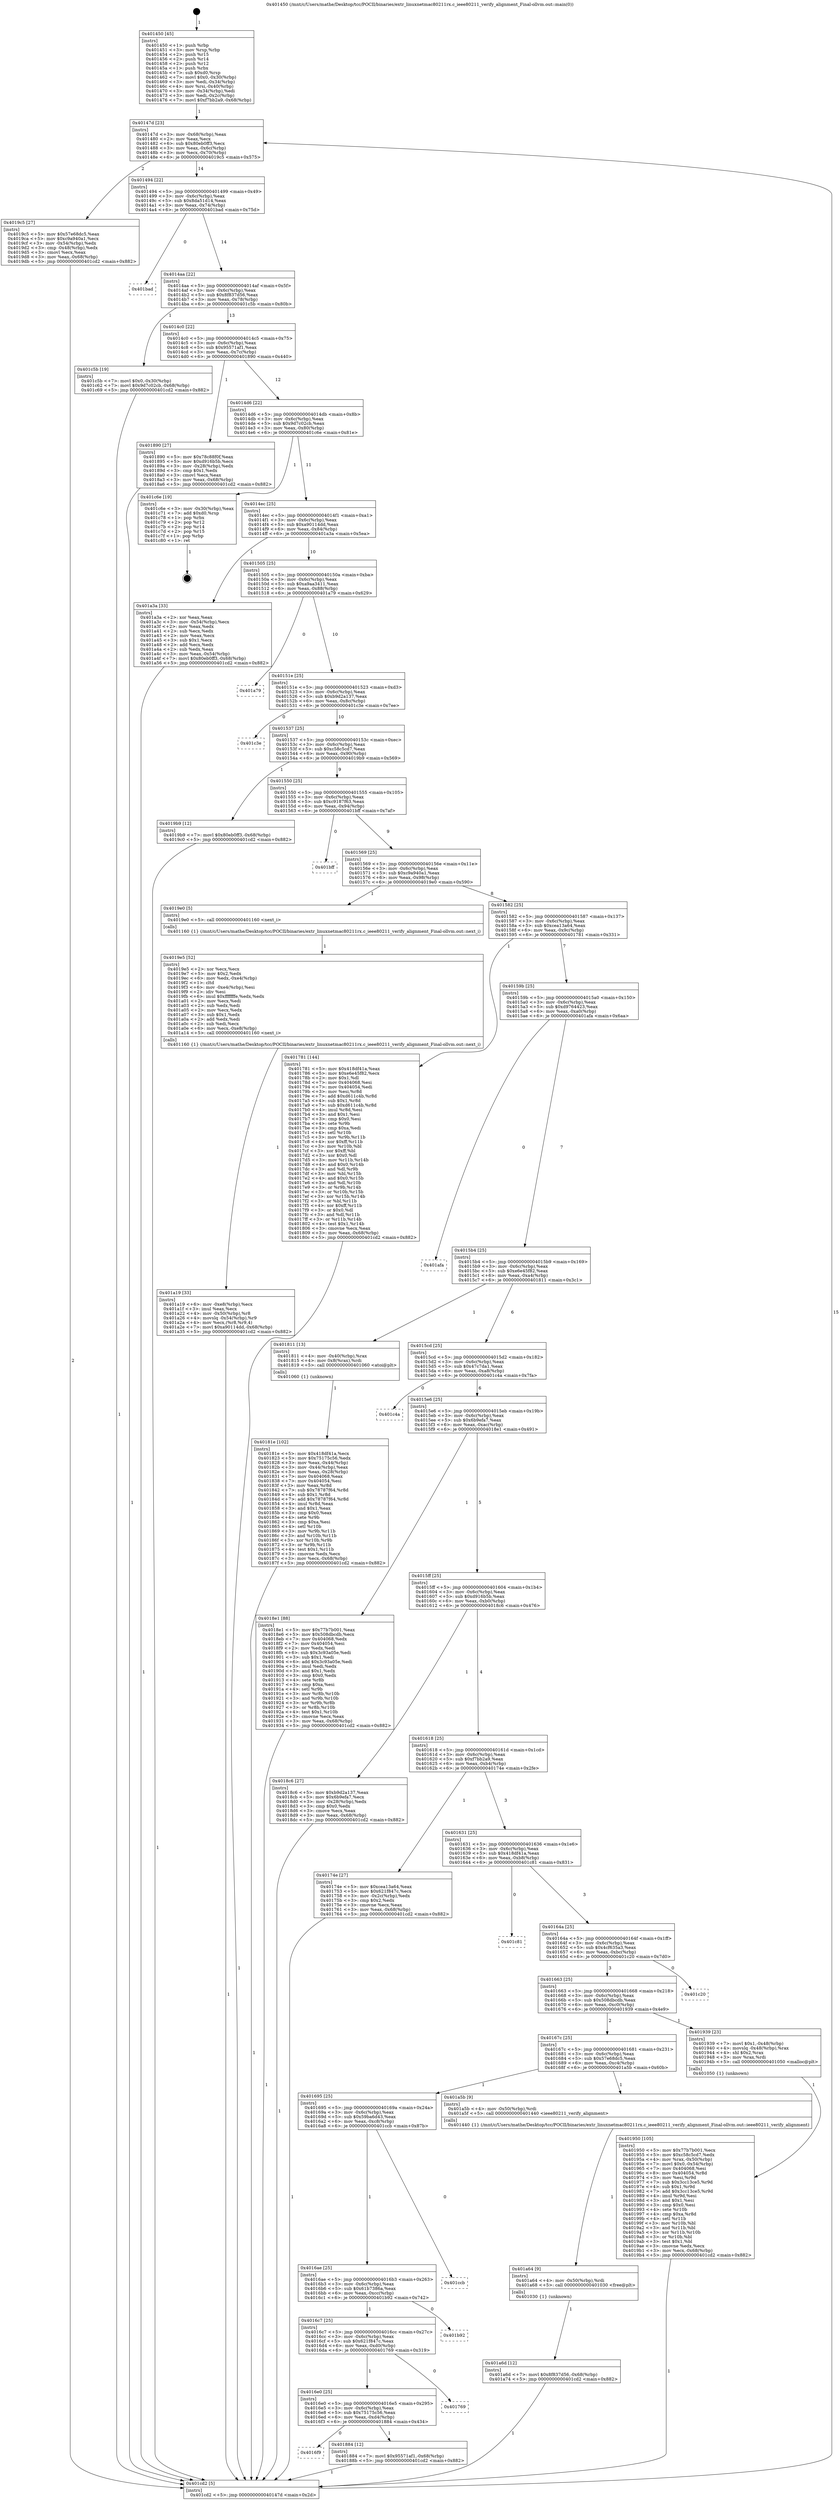 digraph "0x401450" {
  label = "0x401450 (/mnt/c/Users/mathe/Desktop/tcc/POCII/binaries/extr_linuxnetmac80211rx.c_ieee80211_verify_alignment_Final-ollvm.out::main(0))"
  labelloc = "t"
  node[shape=record]

  Entry [label="",width=0.3,height=0.3,shape=circle,fillcolor=black,style=filled]
  "0x40147d" [label="{
     0x40147d [23]\l
     | [instrs]\l
     &nbsp;&nbsp;0x40147d \<+3\>: mov -0x68(%rbp),%eax\l
     &nbsp;&nbsp;0x401480 \<+2\>: mov %eax,%ecx\l
     &nbsp;&nbsp;0x401482 \<+6\>: sub $0x80eb0ff3,%ecx\l
     &nbsp;&nbsp;0x401488 \<+3\>: mov %eax,-0x6c(%rbp)\l
     &nbsp;&nbsp;0x40148b \<+3\>: mov %ecx,-0x70(%rbp)\l
     &nbsp;&nbsp;0x40148e \<+6\>: je 00000000004019c5 \<main+0x575\>\l
  }"]
  "0x4019c5" [label="{
     0x4019c5 [27]\l
     | [instrs]\l
     &nbsp;&nbsp;0x4019c5 \<+5\>: mov $0x57e68dc5,%eax\l
     &nbsp;&nbsp;0x4019ca \<+5\>: mov $0xc9a940a1,%ecx\l
     &nbsp;&nbsp;0x4019cf \<+3\>: mov -0x54(%rbp),%edx\l
     &nbsp;&nbsp;0x4019d2 \<+3\>: cmp -0x48(%rbp),%edx\l
     &nbsp;&nbsp;0x4019d5 \<+3\>: cmovl %ecx,%eax\l
     &nbsp;&nbsp;0x4019d8 \<+3\>: mov %eax,-0x68(%rbp)\l
     &nbsp;&nbsp;0x4019db \<+5\>: jmp 0000000000401cd2 \<main+0x882\>\l
  }"]
  "0x401494" [label="{
     0x401494 [22]\l
     | [instrs]\l
     &nbsp;&nbsp;0x401494 \<+5\>: jmp 0000000000401499 \<main+0x49\>\l
     &nbsp;&nbsp;0x401499 \<+3\>: mov -0x6c(%rbp),%eax\l
     &nbsp;&nbsp;0x40149c \<+5\>: sub $0x8da51d14,%eax\l
     &nbsp;&nbsp;0x4014a1 \<+3\>: mov %eax,-0x74(%rbp)\l
     &nbsp;&nbsp;0x4014a4 \<+6\>: je 0000000000401bad \<main+0x75d\>\l
  }"]
  Exit [label="",width=0.3,height=0.3,shape=circle,fillcolor=black,style=filled,peripheries=2]
  "0x401bad" [label="{
     0x401bad\l
  }", style=dashed]
  "0x4014aa" [label="{
     0x4014aa [22]\l
     | [instrs]\l
     &nbsp;&nbsp;0x4014aa \<+5\>: jmp 00000000004014af \<main+0x5f\>\l
     &nbsp;&nbsp;0x4014af \<+3\>: mov -0x6c(%rbp),%eax\l
     &nbsp;&nbsp;0x4014b2 \<+5\>: sub $0x8f837d56,%eax\l
     &nbsp;&nbsp;0x4014b7 \<+3\>: mov %eax,-0x78(%rbp)\l
     &nbsp;&nbsp;0x4014ba \<+6\>: je 0000000000401c5b \<main+0x80b\>\l
  }"]
  "0x401a6d" [label="{
     0x401a6d [12]\l
     | [instrs]\l
     &nbsp;&nbsp;0x401a6d \<+7\>: movl $0x8f837d56,-0x68(%rbp)\l
     &nbsp;&nbsp;0x401a74 \<+5\>: jmp 0000000000401cd2 \<main+0x882\>\l
  }"]
  "0x401c5b" [label="{
     0x401c5b [19]\l
     | [instrs]\l
     &nbsp;&nbsp;0x401c5b \<+7\>: movl $0x0,-0x30(%rbp)\l
     &nbsp;&nbsp;0x401c62 \<+7\>: movl $0x9d7c02cb,-0x68(%rbp)\l
     &nbsp;&nbsp;0x401c69 \<+5\>: jmp 0000000000401cd2 \<main+0x882\>\l
  }"]
  "0x4014c0" [label="{
     0x4014c0 [22]\l
     | [instrs]\l
     &nbsp;&nbsp;0x4014c0 \<+5\>: jmp 00000000004014c5 \<main+0x75\>\l
     &nbsp;&nbsp;0x4014c5 \<+3\>: mov -0x6c(%rbp),%eax\l
     &nbsp;&nbsp;0x4014c8 \<+5\>: sub $0x95571af1,%eax\l
     &nbsp;&nbsp;0x4014cd \<+3\>: mov %eax,-0x7c(%rbp)\l
     &nbsp;&nbsp;0x4014d0 \<+6\>: je 0000000000401890 \<main+0x440\>\l
  }"]
  "0x401a64" [label="{
     0x401a64 [9]\l
     | [instrs]\l
     &nbsp;&nbsp;0x401a64 \<+4\>: mov -0x50(%rbp),%rdi\l
     &nbsp;&nbsp;0x401a68 \<+5\>: call 0000000000401030 \<free@plt\>\l
     | [calls]\l
     &nbsp;&nbsp;0x401030 \{1\} (unknown)\l
  }"]
  "0x401890" [label="{
     0x401890 [27]\l
     | [instrs]\l
     &nbsp;&nbsp;0x401890 \<+5\>: mov $0x78c88f0f,%eax\l
     &nbsp;&nbsp;0x401895 \<+5\>: mov $0xd916b5b,%ecx\l
     &nbsp;&nbsp;0x40189a \<+3\>: mov -0x28(%rbp),%edx\l
     &nbsp;&nbsp;0x40189d \<+3\>: cmp $0x1,%edx\l
     &nbsp;&nbsp;0x4018a0 \<+3\>: cmovl %ecx,%eax\l
     &nbsp;&nbsp;0x4018a3 \<+3\>: mov %eax,-0x68(%rbp)\l
     &nbsp;&nbsp;0x4018a6 \<+5\>: jmp 0000000000401cd2 \<main+0x882\>\l
  }"]
  "0x4014d6" [label="{
     0x4014d6 [22]\l
     | [instrs]\l
     &nbsp;&nbsp;0x4014d6 \<+5\>: jmp 00000000004014db \<main+0x8b\>\l
     &nbsp;&nbsp;0x4014db \<+3\>: mov -0x6c(%rbp),%eax\l
     &nbsp;&nbsp;0x4014de \<+5\>: sub $0x9d7c02cb,%eax\l
     &nbsp;&nbsp;0x4014e3 \<+3\>: mov %eax,-0x80(%rbp)\l
     &nbsp;&nbsp;0x4014e6 \<+6\>: je 0000000000401c6e \<main+0x81e\>\l
  }"]
  "0x401a19" [label="{
     0x401a19 [33]\l
     | [instrs]\l
     &nbsp;&nbsp;0x401a19 \<+6\>: mov -0xe8(%rbp),%ecx\l
     &nbsp;&nbsp;0x401a1f \<+3\>: imul %eax,%ecx\l
     &nbsp;&nbsp;0x401a22 \<+4\>: mov -0x50(%rbp),%r8\l
     &nbsp;&nbsp;0x401a26 \<+4\>: movslq -0x54(%rbp),%r9\l
     &nbsp;&nbsp;0x401a2a \<+4\>: mov %ecx,(%r8,%r9,4)\l
     &nbsp;&nbsp;0x401a2e \<+7\>: movl $0xa90114dd,-0x68(%rbp)\l
     &nbsp;&nbsp;0x401a35 \<+5\>: jmp 0000000000401cd2 \<main+0x882\>\l
  }"]
  "0x401c6e" [label="{
     0x401c6e [19]\l
     | [instrs]\l
     &nbsp;&nbsp;0x401c6e \<+3\>: mov -0x30(%rbp),%eax\l
     &nbsp;&nbsp;0x401c71 \<+7\>: add $0xd0,%rsp\l
     &nbsp;&nbsp;0x401c78 \<+1\>: pop %rbx\l
     &nbsp;&nbsp;0x401c79 \<+2\>: pop %r12\l
     &nbsp;&nbsp;0x401c7b \<+2\>: pop %r14\l
     &nbsp;&nbsp;0x401c7d \<+2\>: pop %r15\l
     &nbsp;&nbsp;0x401c7f \<+1\>: pop %rbp\l
     &nbsp;&nbsp;0x401c80 \<+1\>: ret\l
  }"]
  "0x4014ec" [label="{
     0x4014ec [25]\l
     | [instrs]\l
     &nbsp;&nbsp;0x4014ec \<+5\>: jmp 00000000004014f1 \<main+0xa1\>\l
     &nbsp;&nbsp;0x4014f1 \<+3\>: mov -0x6c(%rbp),%eax\l
     &nbsp;&nbsp;0x4014f4 \<+5\>: sub $0xa90114dd,%eax\l
     &nbsp;&nbsp;0x4014f9 \<+6\>: mov %eax,-0x84(%rbp)\l
     &nbsp;&nbsp;0x4014ff \<+6\>: je 0000000000401a3a \<main+0x5ea\>\l
  }"]
  "0x4019e5" [label="{
     0x4019e5 [52]\l
     | [instrs]\l
     &nbsp;&nbsp;0x4019e5 \<+2\>: xor %ecx,%ecx\l
     &nbsp;&nbsp;0x4019e7 \<+5\>: mov $0x2,%edx\l
     &nbsp;&nbsp;0x4019ec \<+6\>: mov %edx,-0xe4(%rbp)\l
     &nbsp;&nbsp;0x4019f2 \<+1\>: cltd\l
     &nbsp;&nbsp;0x4019f3 \<+6\>: mov -0xe4(%rbp),%esi\l
     &nbsp;&nbsp;0x4019f9 \<+2\>: idiv %esi\l
     &nbsp;&nbsp;0x4019fb \<+6\>: imul $0xfffffffe,%edx,%edx\l
     &nbsp;&nbsp;0x401a01 \<+2\>: mov %ecx,%edi\l
     &nbsp;&nbsp;0x401a03 \<+2\>: sub %edx,%edi\l
     &nbsp;&nbsp;0x401a05 \<+2\>: mov %ecx,%edx\l
     &nbsp;&nbsp;0x401a07 \<+3\>: sub $0x1,%edx\l
     &nbsp;&nbsp;0x401a0a \<+2\>: add %edx,%edi\l
     &nbsp;&nbsp;0x401a0c \<+2\>: sub %edi,%ecx\l
     &nbsp;&nbsp;0x401a0e \<+6\>: mov %ecx,-0xe8(%rbp)\l
     &nbsp;&nbsp;0x401a14 \<+5\>: call 0000000000401160 \<next_i\>\l
     | [calls]\l
     &nbsp;&nbsp;0x401160 \{1\} (/mnt/c/Users/mathe/Desktop/tcc/POCII/binaries/extr_linuxnetmac80211rx.c_ieee80211_verify_alignment_Final-ollvm.out::next_i)\l
  }"]
  "0x401a3a" [label="{
     0x401a3a [33]\l
     | [instrs]\l
     &nbsp;&nbsp;0x401a3a \<+2\>: xor %eax,%eax\l
     &nbsp;&nbsp;0x401a3c \<+3\>: mov -0x54(%rbp),%ecx\l
     &nbsp;&nbsp;0x401a3f \<+2\>: mov %eax,%edx\l
     &nbsp;&nbsp;0x401a41 \<+2\>: sub %ecx,%edx\l
     &nbsp;&nbsp;0x401a43 \<+2\>: mov %eax,%ecx\l
     &nbsp;&nbsp;0x401a45 \<+3\>: sub $0x1,%ecx\l
     &nbsp;&nbsp;0x401a48 \<+2\>: add %ecx,%edx\l
     &nbsp;&nbsp;0x401a4a \<+2\>: sub %edx,%eax\l
     &nbsp;&nbsp;0x401a4c \<+3\>: mov %eax,-0x54(%rbp)\l
     &nbsp;&nbsp;0x401a4f \<+7\>: movl $0x80eb0ff3,-0x68(%rbp)\l
     &nbsp;&nbsp;0x401a56 \<+5\>: jmp 0000000000401cd2 \<main+0x882\>\l
  }"]
  "0x401505" [label="{
     0x401505 [25]\l
     | [instrs]\l
     &nbsp;&nbsp;0x401505 \<+5\>: jmp 000000000040150a \<main+0xba\>\l
     &nbsp;&nbsp;0x40150a \<+3\>: mov -0x6c(%rbp),%eax\l
     &nbsp;&nbsp;0x40150d \<+5\>: sub $0xa9aa3411,%eax\l
     &nbsp;&nbsp;0x401512 \<+6\>: mov %eax,-0x88(%rbp)\l
     &nbsp;&nbsp;0x401518 \<+6\>: je 0000000000401a79 \<main+0x629\>\l
  }"]
  "0x401950" [label="{
     0x401950 [105]\l
     | [instrs]\l
     &nbsp;&nbsp;0x401950 \<+5\>: mov $0x77b7b001,%ecx\l
     &nbsp;&nbsp;0x401955 \<+5\>: mov $0xc58c5cd7,%edx\l
     &nbsp;&nbsp;0x40195a \<+4\>: mov %rax,-0x50(%rbp)\l
     &nbsp;&nbsp;0x40195e \<+7\>: movl $0x0,-0x54(%rbp)\l
     &nbsp;&nbsp;0x401965 \<+7\>: mov 0x404068,%esi\l
     &nbsp;&nbsp;0x40196c \<+8\>: mov 0x404054,%r8d\l
     &nbsp;&nbsp;0x401974 \<+3\>: mov %esi,%r9d\l
     &nbsp;&nbsp;0x401977 \<+7\>: sub $0x3cc13ce5,%r9d\l
     &nbsp;&nbsp;0x40197e \<+4\>: sub $0x1,%r9d\l
     &nbsp;&nbsp;0x401982 \<+7\>: add $0x3cc13ce5,%r9d\l
     &nbsp;&nbsp;0x401989 \<+4\>: imul %r9d,%esi\l
     &nbsp;&nbsp;0x40198d \<+3\>: and $0x1,%esi\l
     &nbsp;&nbsp;0x401990 \<+3\>: cmp $0x0,%esi\l
     &nbsp;&nbsp;0x401993 \<+4\>: sete %r10b\l
     &nbsp;&nbsp;0x401997 \<+4\>: cmp $0xa,%r8d\l
     &nbsp;&nbsp;0x40199b \<+4\>: setl %r11b\l
     &nbsp;&nbsp;0x40199f \<+3\>: mov %r10b,%bl\l
     &nbsp;&nbsp;0x4019a2 \<+3\>: and %r11b,%bl\l
     &nbsp;&nbsp;0x4019a5 \<+3\>: xor %r11b,%r10b\l
     &nbsp;&nbsp;0x4019a8 \<+3\>: or %r10b,%bl\l
     &nbsp;&nbsp;0x4019ab \<+3\>: test $0x1,%bl\l
     &nbsp;&nbsp;0x4019ae \<+3\>: cmovne %edx,%ecx\l
     &nbsp;&nbsp;0x4019b1 \<+3\>: mov %ecx,-0x68(%rbp)\l
     &nbsp;&nbsp;0x4019b4 \<+5\>: jmp 0000000000401cd2 \<main+0x882\>\l
  }"]
  "0x401a79" [label="{
     0x401a79\l
  }", style=dashed]
  "0x40151e" [label="{
     0x40151e [25]\l
     | [instrs]\l
     &nbsp;&nbsp;0x40151e \<+5\>: jmp 0000000000401523 \<main+0xd3\>\l
     &nbsp;&nbsp;0x401523 \<+3\>: mov -0x6c(%rbp),%eax\l
     &nbsp;&nbsp;0x401526 \<+5\>: sub $0xb9d2a137,%eax\l
     &nbsp;&nbsp;0x40152b \<+6\>: mov %eax,-0x8c(%rbp)\l
     &nbsp;&nbsp;0x401531 \<+6\>: je 0000000000401c3e \<main+0x7ee\>\l
  }"]
  "0x4016f9" [label="{
     0x4016f9\l
  }", style=dashed]
  "0x401c3e" [label="{
     0x401c3e\l
  }", style=dashed]
  "0x401537" [label="{
     0x401537 [25]\l
     | [instrs]\l
     &nbsp;&nbsp;0x401537 \<+5\>: jmp 000000000040153c \<main+0xec\>\l
     &nbsp;&nbsp;0x40153c \<+3\>: mov -0x6c(%rbp),%eax\l
     &nbsp;&nbsp;0x40153f \<+5\>: sub $0xc58c5cd7,%eax\l
     &nbsp;&nbsp;0x401544 \<+6\>: mov %eax,-0x90(%rbp)\l
     &nbsp;&nbsp;0x40154a \<+6\>: je 00000000004019b9 \<main+0x569\>\l
  }"]
  "0x401884" [label="{
     0x401884 [12]\l
     | [instrs]\l
     &nbsp;&nbsp;0x401884 \<+7\>: movl $0x95571af1,-0x68(%rbp)\l
     &nbsp;&nbsp;0x40188b \<+5\>: jmp 0000000000401cd2 \<main+0x882\>\l
  }"]
  "0x4019b9" [label="{
     0x4019b9 [12]\l
     | [instrs]\l
     &nbsp;&nbsp;0x4019b9 \<+7\>: movl $0x80eb0ff3,-0x68(%rbp)\l
     &nbsp;&nbsp;0x4019c0 \<+5\>: jmp 0000000000401cd2 \<main+0x882\>\l
  }"]
  "0x401550" [label="{
     0x401550 [25]\l
     | [instrs]\l
     &nbsp;&nbsp;0x401550 \<+5\>: jmp 0000000000401555 \<main+0x105\>\l
     &nbsp;&nbsp;0x401555 \<+3\>: mov -0x6c(%rbp),%eax\l
     &nbsp;&nbsp;0x401558 \<+5\>: sub $0xc9187f63,%eax\l
     &nbsp;&nbsp;0x40155d \<+6\>: mov %eax,-0x94(%rbp)\l
     &nbsp;&nbsp;0x401563 \<+6\>: je 0000000000401bff \<main+0x7af\>\l
  }"]
  "0x4016e0" [label="{
     0x4016e0 [25]\l
     | [instrs]\l
     &nbsp;&nbsp;0x4016e0 \<+5\>: jmp 00000000004016e5 \<main+0x295\>\l
     &nbsp;&nbsp;0x4016e5 \<+3\>: mov -0x6c(%rbp),%eax\l
     &nbsp;&nbsp;0x4016e8 \<+5\>: sub $0x75175c56,%eax\l
     &nbsp;&nbsp;0x4016ed \<+6\>: mov %eax,-0xd4(%rbp)\l
     &nbsp;&nbsp;0x4016f3 \<+6\>: je 0000000000401884 \<main+0x434\>\l
  }"]
  "0x401bff" [label="{
     0x401bff\l
  }", style=dashed]
  "0x401569" [label="{
     0x401569 [25]\l
     | [instrs]\l
     &nbsp;&nbsp;0x401569 \<+5\>: jmp 000000000040156e \<main+0x11e\>\l
     &nbsp;&nbsp;0x40156e \<+3\>: mov -0x6c(%rbp),%eax\l
     &nbsp;&nbsp;0x401571 \<+5\>: sub $0xc9a940a1,%eax\l
     &nbsp;&nbsp;0x401576 \<+6\>: mov %eax,-0x98(%rbp)\l
     &nbsp;&nbsp;0x40157c \<+6\>: je 00000000004019e0 \<main+0x590\>\l
  }"]
  "0x401769" [label="{
     0x401769\l
  }", style=dashed]
  "0x4019e0" [label="{
     0x4019e0 [5]\l
     | [instrs]\l
     &nbsp;&nbsp;0x4019e0 \<+5\>: call 0000000000401160 \<next_i\>\l
     | [calls]\l
     &nbsp;&nbsp;0x401160 \{1\} (/mnt/c/Users/mathe/Desktop/tcc/POCII/binaries/extr_linuxnetmac80211rx.c_ieee80211_verify_alignment_Final-ollvm.out::next_i)\l
  }"]
  "0x401582" [label="{
     0x401582 [25]\l
     | [instrs]\l
     &nbsp;&nbsp;0x401582 \<+5\>: jmp 0000000000401587 \<main+0x137\>\l
     &nbsp;&nbsp;0x401587 \<+3\>: mov -0x6c(%rbp),%eax\l
     &nbsp;&nbsp;0x40158a \<+5\>: sub $0xcea13a64,%eax\l
     &nbsp;&nbsp;0x40158f \<+6\>: mov %eax,-0x9c(%rbp)\l
     &nbsp;&nbsp;0x401595 \<+6\>: je 0000000000401781 \<main+0x331\>\l
  }"]
  "0x4016c7" [label="{
     0x4016c7 [25]\l
     | [instrs]\l
     &nbsp;&nbsp;0x4016c7 \<+5\>: jmp 00000000004016cc \<main+0x27c\>\l
     &nbsp;&nbsp;0x4016cc \<+3\>: mov -0x6c(%rbp),%eax\l
     &nbsp;&nbsp;0x4016cf \<+5\>: sub $0x621f847c,%eax\l
     &nbsp;&nbsp;0x4016d4 \<+6\>: mov %eax,-0xd0(%rbp)\l
     &nbsp;&nbsp;0x4016da \<+6\>: je 0000000000401769 \<main+0x319\>\l
  }"]
  "0x401781" [label="{
     0x401781 [144]\l
     | [instrs]\l
     &nbsp;&nbsp;0x401781 \<+5\>: mov $0x418df41a,%eax\l
     &nbsp;&nbsp;0x401786 \<+5\>: mov $0xe6e45f82,%ecx\l
     &nbsp;&nbsp;0x40178b \<+2\>: mov $0x1,%dl\l
     &nbsp;&nbsp;0x40178d \<+7\>: mov 0x404068,%esi\l
     &nbsp;&nbsp;0x401794 \<+7\>: mov 0x404054,%edi\l
     &nbsp;&nbsp;0x40179b \<+3\>: mov %esi,%r8d\l
     &nbsp;&nbsp;0x40179e \<+7\>: add $0xd611c4b,%r8d\l
     &nbsp;&nbsp;0x4017a5 \<+4\>: sub $0x1,%r8d\l
     &nbsp;&nbsp;0x4017a9 \<+7\>: sub $0xd611c4b,%r8d\l
     &nbsp;&nbsp;0x4017b0 \<+4\>: imul %r8d,%esi\l
     &nbsp;&nbsp;0x4017b4 \<+3\>: and $0x1,%esi\l
     &nbsp;&nbsp;0x4017b7 \<+3\>: cmp $0x0,%esi\l
     &nbsp;&nbsp;0x4017ba \<+4\>: sete %r9b\l
     &nbsp;&nbsp;0x4017be \<+3\>: cmp $0xa,%edi\l
     &nbsp;&nbsp;0x4017c1 \<+4\>: setl %r10b\l
     &nbsp;&nbsp;0x4017c5 \<+3\>: mov %r9b,%r11b\l
     &nbsp;&nbsp;0x4017c8 \<+4\>: xor $0xff,%r11b\l
     &nbsp;&nbsp;0x4017cc \<+3\>: mov %r10b,%bl\l
     &nbsp;&nbsp;0x4017cf \<+3\>: xor $0xff,%bl\l
     &nbsp;&nbsp;0x4017d2 \<+3\>: xor $0x0,%dl\l
     &nbsp;&nbsp;0x4017d5 \<+3\>: mov %r11b,%r14b\l
     &nbsp;&nbsp;0x4017d8 \<+4\>: and $0x0,%r14b\l
     &nbsp;&nbsp;0x4017dc \<+3\>: and %dl,%r9b\l
     &nbsp;&nbsp;0x4017df \<+3\>: mov %bl,%r15b\l
     &nbsp;&nbsp;0x4017e2 \<+4\>: and $0x0,%r15b\l
     &nbsp;&nbsp;0x4017e6 \<+3\>: and %dl,%r10b\l
     &nbsp;&nbsp;0x4017e9 \<+3\>: or %r9b,%r14b\l
     &nbsp;&nbsp;0x4017ec \<+3\>: or %r10b,%r15b\l
     &nbsp;&nbsp;0x4017ef \<+3\>: xor %r15b,%r14b\l
     &nbsp;&nbsp;0x4017f2 \<+3\>: or %bl,%r11b\l
     &nbsp;&nbsp;0x4017f5 \<+4\>: xor $0xff,%r11b\l
     &nbsp;&nbsp;0x4017f9 \<+3\>: or $0x0,%dl\l
     &nbsp;&nbsp;0x4017fc \<+3\>: and %dl,%r11b\l
     &nbsp;&nbsp;0x4017ff \<+3\>: or %r11b,%r14b\l
     &nbsp;&nbsp;0x401802 \<+4\>: test $0x1,%r14b\l
     &nbsp;&nbsp;0x401806 \<+3\>: cmovne %ecx,%eax\l
     &nbsp;&nbsp;0x401809 \<+3\>: mov %eax,-0x68(%rbp)\l
     &nbsp;&nbsp;0x40180c \<+5\>: jmp 0000000000401cd2 \<main+0x882\>\l
  }"]
  "0x40159b" [label="{
     0x40159b [25]\l
     | [instrs]\l
     &nbsp;&nbsp;0x40159b \<+5\>: jmp 00000000004015a0 \<main+0x150\>\l
     &nbsp;&nbsp;0x4015a0 \<+3\>: mov -0x6c(%rbp),%eax\l
     &nbsp;&nbsp;0x4015a3 \<+5\>: sub $0xd9764423,%eax\l
     &nbsp;&nbsp;0x4015a8 \<+6\>: mov %eax,-0xa0(%rbp)\l
     &nbsp;&nbsp;0x4015ae \<+6\>: je 0000000000401afa \<main+0x6aa\>\l
  }"]
  "0x401b92" [label="{
     0x401b92\l
  }", style=dashed]
  "0x401afa" [label="{
     0x401afa\l
  }", style=dashed]
  "0x4015b4" [label="{
     0x4015b4 [25]\l
     | [instrs]\l
     &nbsp;&nbsp;0x4015b4 \<+5\>: jmp 00000000004015b9 \<main+0x169\>\l
     &nbsp;&nbsp;0x4015b9 \<+3\>: mov -0x6c(%rbp),%eax\l
     &nbsp;&nbsp;0x4015bc \<+5\>: sub $0xe6e45f82,%eax\l
     &nbsp;&nbsp;0x4015c1 \<+6\>: mov %eax,-0xa4(%rbp)\l
     &nbsp;&nbsp;0x4015c7 \<+6\>: je 0000000000401811 \<main+0x3c1\>\l
  }"]
  "0x4016ae" [label="{
     0x4016ae [25]\l
     | [instrs]\l
     &nbsp;&nbsp;0x4016ae \<+5\>: jmp 00000000004016b3 \<main+0x263\>\l
     &nbsp;&nbsp;0x4016b3 \<+3\>: mov -0x6c(%rbp),%eax\l
     &nbsp;&nbsp;0x4016b6 \<+5\>: sub $0x61b7386a,%eax\l
     &nbsp;&nbsp;0x4016bb \<+6\>: mov %eax,-0xcc(%rbp)\l
     &nbsp;&nbsp;0x4016c1 \<+6\>: je 0000000000401b92 \<main+0x742\>\l
  }"]
  "0x401811" [label="{
     0x401811 [13]\l
     | [instrs]\l
     &nbsp;&nbsp;0x401811 \<+4\>: mov -0x40(%rbp),%rax\l
     &nbsp;&nbsp;0x401815 \<+4\>: mov 0x8(%rax),%rdi\l
     &nbsp;&nbsp;0x401819 \<+5\>: call 0000000000401060 \<atoi@plt\>\l
     | [calls]\l
     &nbsp;&nbsp;0x401060 \{1\} (unknown)\l
  }"]
  "0x4015cd" [label="{
     0x4015cd [25]\l
     | [instrs]\l
     &nbsp;&nbsp;0x4015cd \<+5\>: jmp 00000000004015d2 \<main+0x182\>\l
     &nbsp;&nbsp;0x4015d2 \<+3\>: mov -0x6c(%rbp),%eax\l
     &nbsp;&nbsp;0x4015d5 \<+5\>: sub $0x47c7da1,%eax\l
     &nbsp;&nbsp;0x4015da \<+6\>: mov %eax,-0xa8(%rbp)\l
     &nbsp;&nbsp;0x4015e0 \<+6\>: je 0000000000401c4a \<main+0x7fa\>\l
  }"]
  "0x401ccb" [label="{
     0x401ccb\l
  }", style=dashed]
  "0x401c4a" [label="{
     0x401c4a\l
  }", style=dashed]
  "0x4015e6" [label="{
     0x4015e6 [25]\l
     | [instrs]\l
     &nbsp;&nbsp;0x4015e6 \<+5\>: jmp 00000000004015eb \<main+0x19b\>\l
     &nbsp;&nbsp;0x4015eb \<+3\>: mov -0x6c(%rbp),%eax\l
     &nbsp;&nbsp;0x4015ee \<+5\>: sub $0x6b9efa7,%eax\l
     &nbsp;&nbsp;0x4015f3 \<+6\>: mov %eax,-0xac(%rbp)\l
     &nbsp;&nbsp;0x4015f9 \<+6\>: je 00000000004018e1 \<main+0x491\>\l
  }"]
  "0x401695" [label="{
     0x401695 [25]\l
     | [instrs]\l
     &nbsp;&nbsp;0x401695 \<+5\>: jmp 000000000040169a \<main+0x24a\>\l
     &nbsp;&nbsp;0x40169a \<+3\>: mov -0x6c(%rbp),%eax\l
     &nbsp;&nbsp;0x40169d \<+5\>: sub $0x59ba6d43,%eax\l
     &nbsp;&nbsp;0x4016a2 \<+6\>: mov %eax,-0xc8(%rbp)\l
     &nbsp;&nbsp;0x4016a8 \<+6\>: je 0000000000401ccb \<main+0x87b\>\l
  }"]
  "0x4018e1" [label="{
     0x4018e1 [88]\l
     | [instrs]\l
     &nbsp;&nbsp;0x4018e1 \<+5\>: mov $0x77b7b001,%eax\l
     &nbsp;&nbsp;0x4018e6 \<+5\>: mov $0x508dbcdb,%ecx\l
     &nbsp;&nbsp;0x4018eb \<+7\>: mov 0x404068,%edx\l
     &nbsp;&nbsp;0x4018f2 \<+7\>: mov 0x404054,%esi\l
     &nbsp;&nbsp;0x4018f9 \<+2\>: mov %edx,%edi\l
     &nbsp;&nbsp;0x4018fb \<+6\>: sub $0x3c93a05e,%edi\l
     &nbsp;&nbsp;0x401901 \<+3\>: sub $0x1,%edi\l
     &nbsp;&nbsp;0x401904 \<+6\>: add $0x3c93a05e,%edi\l
     &nbsp;&nbsp;0x40190a \<+3\>: imul %edi,%edx\l
     &nbsp;&nbsp;0x40190d \<+3\>: and $0x1,%edx\l
     &nbsp;&nbsp;0x401910 \<+3\>: cmp $0x0,%edx\l
     &nbsp;&nbsp;0x401913 \<+4\>: sete %r8b\l
     &nbsp;&nbsp;0x401917 \<+3\>: cmp $0xa,%esi\l
     &nbsp;&nbsp;0x40191a \<+4\>: setl %r9b\l
     &nbsp;&nbsp;0x40191e \<+3\>: mov %r8b,%r10b\l
     &nbsp;&nbsp;0x401921 \<+3\>: and %r9b,%r10b\l
     &nbsp;&nbsp;0x401924 \<+3\>: xor %r9b,%r8b\l
     &nbsp;&nbsp;0x401927 \<+3\>: or %r8b,%r10b\l
     &nbsp;&nbsp;0x40192a \<+4\>: test $0x1,%r10b\l
     &nbsp;&nbsp;0x40192e \<+3\>: cmovne %ecx,%eax\l
     &nbsp;&nbsp;0x401931 \<+3\>: mov %eax,-0x68(%rbp)\l
     &nbsp;&nbsp;0x401934 \<+5\>: jmp 0000000000401cd2 \<main+0x882\>\l
  }"]
  "0x4015ff" [label="{
     0x4015ff [25]\l
     | [instrs]\l
     &nbsp;&nbsp;0x4015ff \<+5\>: jmp 0000000000401604 \<main+0x1b4\>\l
     &nbsp;&nbsp;0x401604 \<+3\>: mov -0x6c(%rbp),%eax\l
     &nbsp;&nbsp;0x401607 \<+5\>: sub $0xd916b5b,%eax\l
     &nbsp;&nbsp;0x40160c \<+6\>: mov %eax,-0xb0(%rbp)\l
     &nbsp;&nbsp;0x401612 \<+6\>: je 00000000004018c6 \<main+0x476\>\l
  }"]
  "0x401a5b" [label="{
     0x401a5b [9]\l
     | [instrs]\l
     &nbsp;&nbsp;0x401a5b \<+4\>: mov -0x50(%rbp),%rdi\l
     &nbsp;&nbsp;0x401a5f \<+5\>: call 0000000000401440 \<ieee80211_verify_alignment\>\l
     | [calls]\l
     &nbsp;&nbsp;0x401440 \{1\} (/mnt/c/Users/mathe/Desktop/tcc/POCII/binaries/extr_linuxnetmac80211rx.c_ieee80211_verify_alignment_Final-ollvm.out::ieee80211_verify_alignment)\l
  }"]
  "0x4018c6" [label="{
     0x4018c6 [27]\l
     | [instrs]\l
     &nbsp;&nbsp;0x4018c6 \<+5\>: mov $0xb9d2a137,%eax\l
     &nbsp;&nbsp;0x4018cb \<+5\>: mov $0x6b9efa7,%ecx\l
     &nbsp;&nbsp;0x4018d0 \<+3\>: mov -0x28(%rbp),%edx\l
     &nbsp;&nbsp;0x4018d3 \<+3\>: cmp $0x0,%edx\l
     &nbsp;&nbsp;0x4018d6 \<+3\>: cmove %ecx,%eax\l
     &nbsp;&nbsp;0x4018d9 \<+3\>: mov %eax,-0x68(%rbp)\l
     &nbsp;&nbsp;0x4018dc \<+5\>: jmp 0000000000401cd2 \<main+0x882\>\l
  }"]
  "0x401618" [label="{
     0x401618 [25]\l
     | [instrs]\l
     &nbsp;&nbsp;0x401618 \<+5\>: jmp 000000000040161d \<main+0x1cd\>\l
     &nbsp;&nbsp;0x40161d \<+3\>: mov -0x6c(%rbp),%eax\l
     &nbsp;&nbsp;0x401620 \<+5\>: sub $0xf7bb2a9,%eax\l
     &nbsp;&nbsp;0x401625 \<+6\>: mov %eax,-0xb4(%rbp)\l
     &nbsp;&nbsp;0x40162b \<+6\>: je 000000000040174e \<main+0x2fe\>\l
  }"]
  "0x40167c" [label="{
     0x40167c [25]\l
     | [instrs]\l
     &nbsp;&nbsp;0x40167c \<+5\>: jmp 0000000000401681 \<main+0x231\>\l
     &nbsp;&nbsp;0x401681 \<+3\>: mov -0x6c(%rbp),%eax\l
     &nbsp;&nbsp;0x401684 \<+5\>: sub $0x57e68dc5,%eax\l
     &nbsp;&nbsp;0x401689 \<+6\>: mov %eax,-0xc4(%rbp)\l
     &nbsp;&nbsp;0x40168f \<+6\>: je 0000000000401a5b \<main+0x60b\>\l
  }"]
  "0x40174e" [label="{
     0x40174e [27]\l
     | [instrs]\l
     &nbsp;&nbsp;0x40174e \<+5\>: mov $0xcea13a64,%eax\l
     &nbsp;&nbsp;0x401753 \<+5\>: mov $0x621f847c,%ecx\l
     &nbsp;&nbsp;0x401758 \<+3\>: mov -0x2c(%rbp),%edx\l
     &nbsp;&nbsp;0x40175b \<+3\>: cmp $0x2,%edx\l
     &nbsp;&nbsp;0x40175e \<+3\>: cmovne %ecx,%eax\l
     &nbsp;&nbsp;0x401761 \<+3\>: mov %eax,-0x68(%rbp)\l
     &nbsp;&nbsp;0x401764 \<+5\>: jmp 0000000000401cd2 \<main+0x882\>\l
  }"]
  "0x401631" [label="{
     0x401631 [25]\l
     | [instrs]\l
     &nbsp;&nbsp;0x401631 \<+5\>: jmp 0000000000401636 \<main+0x1e6\>\l
     &nbsp;&nbsp;0x401636 \<+3\>: mov -0x6c(%rbp),%eax\l
     &nbsp;&nbsp;0x401639 \<+5\>: sub $0x418df41a,%eax\l
     &nbsp;&nbsp;0x40163e \<+6\>: mov %eax,-0xb8(%rbp)\l
     &nbsp;&nbsp;0x401644 \<+6\>: je 0000000000401c81 \<main+0x831\>\l
  }"]
  "0x401cd2" [label="{
     0x401cd2 [5]\l
     | [instrs]\l
     &nbsp;&nbsp;0x401cd2 \<+5\>: jmp 000000000040147d \<main+0x2d\>\l
  }"]
  "0x401450" [label="{
     0x401450 [45]\l
     | [instrs]\l
     &nbsp;&nbsp;0x401450 \<+1\>: push %rbp\l
     &nbsp;&nbsp;0x401451 \<+3\>: mov %rsp,%rbp\l
     &nbsp;&nbsp;0x401454 \<+2\>: push %r15\l
     &nbsp;&nbsp;0x401456 \<+2\>: push %r14\l
     &nbsp;&nbsp;0x401458 \<+2\>: push %r12\l
     &nbsp;&nbsp;0x40145a \<+1\>: push %rbx\l
     &nbsp;&nbsp;0x40145b \<+7\>: sub $0xd0,%rsp\l
     &nbsp;&nbsp;0x401462 \<+7\>: movl $0x0,-0x30(%rbp)\l
     &nbsp;&nbsp;0x401469 \<+3\>: mov %edi,-0x34(%rbp)\l
     &nbsp;&nbsp;0x40146c \<+4\>: mov %rsi,-0x40(%rbp)\l
     &nbsp;&nbsp;0x401470 \<+3\>: mov -0x34(%rbp),%edi\l
     &nbsp;&nbsp;0x401473 \<+3\>: mov %edi,-0x2c(%rbp)\l
     &nbsp;&nbsp;0x401476 \<+7\>: movl $0xf7bb2a9,-0x68(%rbp)\l
  }"]
  "0x40181e" [label="{
     0x40181e [102]\l
     | [instrs]\l
     &nbsp;&nbsp;0x40181e \<+5\>: mov $0x418df41a,%ecx\l
     &nbsp;&nbsp;0x401823 \<+5\>: mov $0x75175c56,%edx\l
     &nbsp;&nbsp;0x401828 \<+3\>: mov %eax,-0x44(%rbp)\l
     &nbsp;&nbsp;0x40182b \<+3\>: mov -0x44(%rbp),%eax\l
     &nbsp;&nbsp;0x40182e \<+3\>: mov %eax,-0x28(%rbp)\l
     &nbsp;&nbsp;0x401831 \<+7\>: mov 0x404068,%eax\l
     &nbsp;&nbsp;0x401838 \<+7\>: mov 0x404054,%esi\l
     &nbsp;&nbsp;0x40183f \<+3\>: mov %eax,%r8d\l
     &nbsp;&nbsp;0x401842 \<+7\>: sub $0x78787f64,%r8d\l
     &nbsp;&nbsp;0x401849 \<+4\>: sub $0x1,%r8d\l
     &nbsp;&nbsp;0x40184d \<+7\>: add $0x78787f64,%r8d\l
     &nbsp;&nbsp;0x401854 \<+4\>: imul %r8d,%eax\l
     &nbsp;&nbsp;0x401858 \<+3\>: and $0x1,%eax\l
     &nbsp;&nbsp;0x40185b \<+3\>: cmp $0x0,%eax\l
     &nbsp;&nbsp;0x40185e \<+4\>: sete %r9b\l
     &nbsp;&nbsp;0x401862 \<+3\>: cmp $0xa,%esi\l
     &nbsp;&nbsp;0x401865 \<+4\>: setl %r10b\l
     &nbsp;&nbsp;0x401869 \<+3\>: mov %r9b,%r11b\l
     &nbsp;&nbsp;0x40186c \<+3\>: and %r10b,%r11b\l
     &nbsp;&nbsp;0x40186f \<+3\>: xor %r10b,%r9b\l
     &nbsp;&nbsp;0x401872 \<+3\>: or %r9b,%r11b\l
     &nbsp;&nbsp;0x401875 \<+4\>: test $0x1,%r11b\l
     &nbsp;&nbsp;0x401879 \<+3\>: cmovne %edx,%ecx\l
     &nbsp;&nbsp;0x40187c \<+3\>: mov %ecx,-0x68(%rbp)\l
     &nbsp;&nbsp;0x40187f \<+5\>: jmp 0000000000401cd2 \<main+0x882\>\l
  }"]
  "0x401939" [label="{
     0x401939 [23]\l
     | [instrs]\l
     &nbsp;&nbsp;0x401939 \<+7\>: movl $0x1,-0x48(%rbp)\l
     &nbsp;&nbsp;0x401940 \<+4\>: movslq -0x48(%rbp),%rax\l
     &nbsp;&nbsp;0x401944 \<+4\>: shl $0x2,%rax\l
     &nbsp;&nbsp;0x401948 \<+3\>: mov %rax,%rdi\l
     &nbsp;&nbsp;0x40194b \<+5\>: call 0000000000401050 \<malloc@plt\>\l
     | [calls]\l
     &nbsp;&nbsp;0x401050 \{1\} (unknown)\l
  }"]
  "0x401c81" [label="{
     0x401c81\l
  }", style=dashed]
  "0x40164a" [label="{
     0x40164a [25]\l
     | [instrs]\l
     &nbsp;&nbsp;0x40164a \<+5\>: jmp 000000000040164f \<main+0x1ff\>\l
     &nbsp;&nbsp;0x40164f \<+3\>: mov -0x6c(%rbp),%eax\l
     &nbsp;&nbsp;0x401652 \<+5\>: sub $0x4cf635a3,%eax\l
     &nbsp;&nbsp;0x401657 \<+6\>: mov %eax,-0xbc(%rbp)\l
     &nbsp;&nbsp;0x40165d \<+6\>: je 0000000000401c20 \<main+0x7d0\>\l
  }"]
  "0x401663" [label="{
     0x401663 [25]\l
     | [instrs]\l
     &nbsp;&nbsp;0x401663 \<+5\>: jmp 0000000000401668 \<main+0x218\>\l
     &nbsp;&nbsp;0x401668 \<+3\>: mov -0x6c(%rbp),%eax\l
     &nbsp;&nbsp;0x40166b \<+5\>: sub $0x508dbcdb,%eax\l
     &nbsp;&nbsp;0x401670 \<+6\>: mov %eax,-0xc0(%rbp)\l
     &nbsp;&nbsp;0x401676 \<+6\>: je 0000000000401939 \<main+0x4e9\>\l
  }"]
  "0x401c20" [label="{
     0x401c20\l
  }", style=dashed]
  Entry -> "0x401450" [label=" 1"]
  "0x40147d" -> "0x4019c5" [label=" 2"]
  "0x40147d" -> "0x401494" [label=" 14"]
  "0x401c6e" -> Exit [label=" 1"]
  "0x401494" -> "0x401bad" [label=" 0"]
  "0x401494" -> "0x4014aa" [label=" 14"]
  "0x401c5b" -> "0x401cd2" [label=" 1"]
  "0x4014aa" -> "0x401c5b" [label=" 1"]
  "0x4014aa" -> "0x4014c0" [label=" 13"]
  "0x401a6d" -> "0x401cd2" [label=" 1"]
  "0x4014c0" -> "0x401890" [label=" 1"]
  "0x4014c0" -> "0x4014d6" [label=" 12"]
  "0x401a64" -> "0x401a6d" [label=" 1"]
  "0x4014d6" -> "0x401c6e" [label=" 1"]
  "0x4014d6" -> "0x4014ec" [label=" 11"]
  "0x401a5b" -> "0x401a64" [label=" 1"]
  "0x4014ec" -> "0x401a3a" [label=" 1"]
  "0x4014ec" -> "0x401505" [label=" 10"]
  "0x401a3a" -> "0x401cd2" [label=" 1"]
  "0x401505" -> "0x401a79" [label=" 0"]
  "0x401505" -> "0x40151e" [label=" 10"]
  "0x401a19" -> "0x401cd2" [label=" 1"]
  "0x40151e" -> "0x401c3e" [label=" 0"]
  "0x40151e" -> "0x401537" [label=" 10"]
  "0x4019e5" -> "0x401a19" [label=" 1"]
  "0x401537" -> "0x4019b9" [label=" 1"]
  "0x401537" -> "0x401550" [label=" 9"]
  "0x4019e0" -> "0x4019e5" [label=" 1"]
  "0x401550" -> "0x401bff" [label=" 0"]
  "0x401550" -> "0x401569" [label=" 9"]
  "0x4019b9" -> "0x401cd2" [label=" 1"]
  "0x401569" -> "0x4019e0" [label=" 1"]
  "0x401569" -> "0x401582" [label=" 8"]
  "0x401950" -> "0x401cd2" [label=" 1"]
  "0x401582" -> "0x401781" [label=" 1"]
  "0x401582" -> "0x40159b" [label=" 7"]
  "0x4018e1" -> "0x401cd2" [label=" 1"]
  "0x40159b" -> "0x401afa" [label=" 0"]
  "0x40159b" -> "0x4015b4" [label=" 7"]
  "0x4018c6" -> "0x401cd2" [label=" 1"]
  "0x4015b4" -> "0x401811" [label=" 1"]
  "0x4015b4" -> "0x4015cd" [label=" 6"]
  "0x401884" -> "0x401cd2" [label=" 1"]
  "0x4015cd" -> "0x401c4a" [label=" 0"]
  "0x4015cd" -> "0x4015e6" [label=" 6"]
  "0x4016e0" -> "0x4016f9" [label=" 0"]
  "0x4015e6" -> "0x4018e1" [label=" 1"]
  "0x4015e6" -> "0x4015ff" [label=" 5"]
  "0x4019c5" -> "0x401cd2" [label=" 2"]
  "0x4015ff" -> "0x4018c6" [label=" 1"]
  "0x4015ff" -> "0x401618" [label=" 4"]
  "0x4016c7" -> "0x4016e0" [label=" 1"]
  "0x401618" -> "0x40174e" [label=" 1"]
  "0x401618" -> "0x401631" [label=" 3"]
  "0x40174e" -> "0x401cd2" [label=" 1"]
  "0x401450" -> "0x40147d" [label=" 1"]
  "0x401cd2" -> "0x40147d" [label=" 15"]
  "0x401781" -> "0x401cd2" [label=" 1"]
  "0x401811" -> "0x40181e" [label=" 1"]
  "0x40181e" -> "0x401cd2" [label=" 1"]
  "0x401939" -> "0x401950" [label=" 1"]
  "0x401631" -> "0x401c81" [label=" 0"]
  "0x401631" -> "0x40164a" [label=" 3"]
  "0x4016ae" -> "0x4016c7" [label=" 1"]
  "0x40164a" -> "0x401c20" [label=" 0"]
  "0x40164a" -> "0x401663" [label=" 3"]
  "0x4016ae" -> "0x401b92" [label=" 0"]
  "0x401663" -> "0x401939" [label=" 1"]
  "0x401663" -> "0x40167c" [label=" 2"]
  "0x4016c7" -> "0x401769" [label=" 0"]
  "0x40167c" -> "0x401a5b" [label=" 1"]
  "0x40167c" -> "0x401695" [label=" 1"]
  "0x4016e0" -> "0x401884" [label=" 1"]
  "0x401695" -> "0x401ccb" [label=" 0"]
  "0x401695" -> "0x4016ae" [label=" 1"]
  "0x401890" -> "0x401cd2" [label=" 1"]
}
